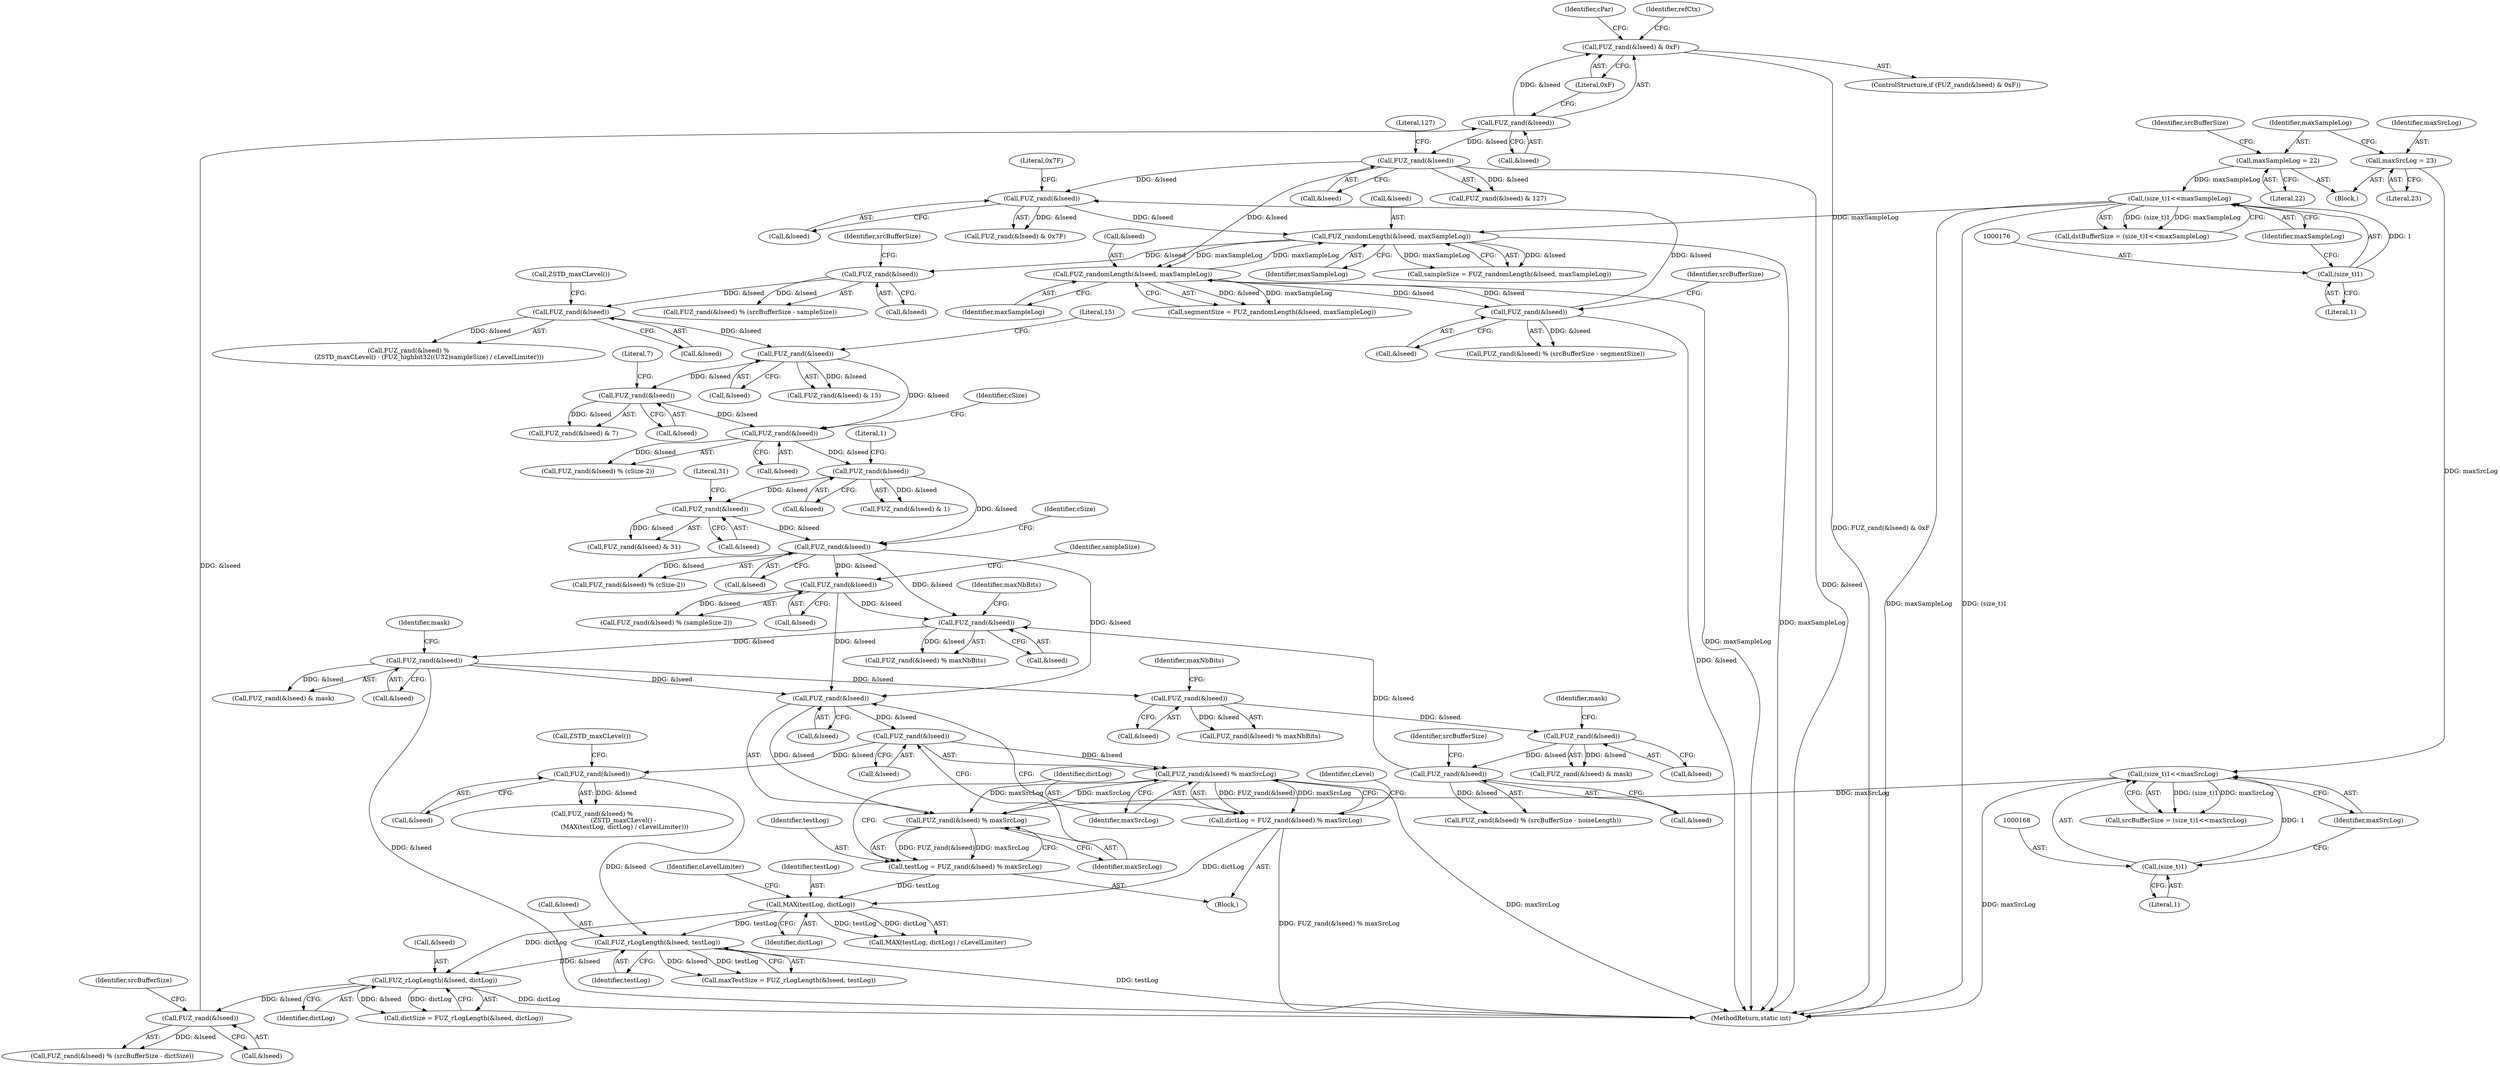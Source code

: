 digraph "0_zstd_3e5cdf1b6a85843e991d7d10f6a2567c15580da0_3@API" {
"1001131" [label="(Call,FUZ_rand(&lseed) & 0xF)"];
"1001132" [label="(Call,FUZ_rand(&lseed))"];
"1001113" [label="(Call,FUZ_rand(&lseed))"];
"1001104" [label="(Call,FUZ_rLogLength(&lseed, dictLog))"];
"1001089" [label="(Call,FUZ_rLogLength(&lseed, testLog))"];
"1001076" [label="(Call,FUZ_rand(&lseed))"];
"1001067" [label="(Call,FUZ_rand(&lseed))"];
"1001059" [label="(Call,FUZ_rand(&lseed))"];
"1000919" [label="(Call,FUZ_rand(&lseed))"];
"1000903" [label="(Call,FUZ_rand(&lseed))"];
"1000828" [label="(Call,FUZ_rand(&lseed))"];
"1000771" [label="(Call,FUZ_rand(&lseed))"];
"1000709" [label="(Call,FUZ_rand(&lseed))"];
"1000702" [label="(Call,FUZ_rand(&lseed))"];
"1000593" [label="(Call,FUZ_rand(&lseed))"];
"1000547" [label="(Call,FUZ_rand(&lseed))"];
"1000529" [label="(Call,FUZ_rand(&lseed))"];
"1000505" [label="(Call,FUZ_rand(&lseed))"];
"1000485" [label="(Call,FUZ_randomLength(&lseed, maxSampleLog))"];
"1000435" [label="(Call,FUZ_rand(&lseed))"];
"1001179" [label="(Call,FUZ_rand(&lseed))"];
"1001219" [label="(Call,FUZ_rand(&lseed))"];
"1001211" [label="(Call,FUZ_randomLength(&lseed, maxSampleLog))"];
"1000174" [label="(Call,(size_t)1<<maxSampleLog)"];
"1000175" [label="(Call,(size_t)1)"];
"1000160" [label="(Call,maxSampleLog = 22)"];
"1000557" [label="(Call,FUZ_rand(&lseed))"];
"1000979" [label="(Call,FUZ_rand(&lseed))"];
"1000962" [label="(Call,FUZ_rand(&lseed))"];
"1000936" [label="(Call,FUZ_rand(&lseed))"];
"1001082" [label="(Call,MAX(testLog, dictLog))"];
"1001056" [label="(Call,testLog = FUZ_rand(&lseed) % maxSrcLog)"];
"1001058" [label="(Call,FUZ_rand(&lseed) % maxSrcLog)"];
"1001066" [label="(Call,FUZ_rand(&lseed) % maxSrcLog)"];
"1000166" [label="(Call,(size_t)1<<maxSrcLog)"];
"1000167" [label="(Call,(size_t)1)"];
"1000156" [label="(Call,maxSrcLog = 23)"];
"1001064" [label="(Call,dictLog = FUZ_rand(&lseed) % maxSrcLog)"];
"1001105" [label="(Call,&lseed)"];
"1000177" [label="(Literal,1)"];
"1000827" [label="(Call,FUZ_rand(&lseed) % (sampleSize-2))"];
"1000438" [label="(Literal,0x7F)"];
"1001058" [label="(Call,FUZ_rand(&lseed) % maxSrcLog)"];
"1000597" [label="(Identifier,cSize)"];
"1001080" [label="(Call,ZSTD_maxCLevel())"];
"1001070" [label="(Identifier,maxSrcLog)"];
"1000166" [label="(Call,(size_t)1<<maxSrcLog)"];
"1000963" [label="(Call,&lseed)"];
"1001180" [label="(Call,&lseed)"];
"1001057" [label="(Identifier,testLog)"];
"1000547" [label="(Call,FUZ_rand(&lseed))"];
"1001082" [label="(Call,MAX(testLog, dictLog))"];
"1000710" [label="(Call,&lseed)"];
"1000962" [label="(Call,FUZ_rand(&lseed))"];
"1000548" [label="(Call,&lseed)"];
"1001147" [label="(Identifier,cPar)"];
"1001104" [label="(Call,FUZ_rLogLength(&lseed, dictLog))"];
"1001112" [label="(Call,FUZ_rand(&lseed) % (srcBufferSize - dictSize))"];
"1000978" [label="(Call,FUZ_rand(&lseed) % (srcBufferSize - noiseLength))"];
"1000918" [label="(Call,FUZ_rand(&lseed) & mask)"];
"1000175" [label="(Call,(size_t)1)"];
"1000961" [label="(Call,FUZ_rand(&lseed) & mask)"];
"1001073" [label="(Identifier,cLevel)"];
"1001075" [label="(Call,FUZ_rand(&lseed) %\n                                (ZSTD_maxCLevel() -\n                                 (MAX(testLog, dictLog) / cLevelLimiter)))"];
"1001214" [label="(Identifier,maxSampleLog)"];
"1000434" [label="(Call,FUZ_rand(&lseed) & 0x7F)"];
"1000172" [label="(Call,dstBufferSize = (size_t)1<<maxSampleLog)"];
"1000506" [label="(Call,&lseed)"];
"1000486" [label="(Call,&lseed)"];
"1000594" [label="(Call,&lseed)"];
"1000935" [label="(Call,FUZ_rand(&lseed) % maxNbBits)"];
"1001178" [label="(Call,FUZ_rand(&lseed) & 127)"];
"1001102" [label="(Call,dictSize = FUZ_rLogLength(&lseed, dictLog))"];
"1000165" [label="(Identifier,srcBufferSize)"];
"1000560" [label="(Literal,7)"];
"1001211" [label="(Call,FUZ_randomLength(&lseed, maxSampleLog))"];
"1001212" [label="(Call,&lseed)"];
"1001131" [label="(Call,FUZ_rand(&lseed) & 0xF)"];
"1000906" [label="(Identifier,maxNbBits)"];
"1000770" [label="(Call,FUZ_rand(&lseed) % (cSize-2))"];
"1000592" [label="(Call,FUZ_rand(&lseed) % (cSize-2))"];
"1001135" [label="(Literal,0xF)"];
"1001107" [label="(Identifier,dictLog)"];
"1001179" [label="(Call,FUZ_rand(&lseed))"];
"1000983" [label="(Identifier,srcBufferSize)"];
"1001066" [label="(Call,FUZ_rand(&lseed) % maxSrcLog)"];
"1000832" [label="(Identifier,sampleSize)"];
"1000939" [label="(Identifier,maxNbBits)"];
"1000829" [label="(Call,&lseed)"];
"1001209" [label="(Call,segmentSize = FUZ_randomLength(&lseed, maxSampleLog))"];
"1000505" [label="(Call,FUZ_rand(&lseed))"];
"1001060" [label="(Call,&lseed)"];
"1001486" [label="(MethodReturn,static int)"];
"1001062" [label="(Identifier,maxSrcLog)"];
"1000922" [label="(Identifier,mask)"];
"1000485" [label="(Call,FUZ_randomLength(&lseed, maxSampleLog))"];
"1000162" [label="(Literal,22)"];
"1000157" [label="(Identifier,maxSrcLog)"];
"1000550" [label="(Literal,15)"];
"1000937" [label="(Call,&lseed)"];
"1000920" [label="(Call,&lseed)"];
"1001085" [label="(Identifier,cLevelLimiter)"];
"1001113" [label="(Call,FUZ_rand(&lseed))"];
"1000904" [label="(Call,&lseed)"];
"1000530" [label="(Call,&lseed)"];
"1001218" [label="(Call,FUZ_rand(&lseed) % (srcBufferSize - segmentSize))"];
"1000154" [label="(Block,)"];
"1001054" [label="(Block,)"];
"1001223" [label="(Identifier,srcBufferSize)"];
"1000705" [label="(Literal,1)"];
"1000903" [label="(Call,FUZ_rand(&lseed))"];
"1000169" [label="(Literal,1)"];
"1001130" [label="(ControlStructure,if (FUZ_rand(&lseed) & 0xF))"];
"1000161" [label="(Identifier,maxSampleLog)"];
"1001132" [label="(Call,FUZ_rand(&lseed))"];
"1001092" [label="(Identifier,testLog)"];
"1001081" [label="(Call,MAX(testLog, dictLog) / cLevelLimiter)"];
"1000488" [label="(Identifier,maxSampleLog)"];
"1000709" [label="(Call,FUZ_rand(&lseed))"];
"1000919" [label="(Call,FUZ_rand(&lseed))"];
"1000902" [label="(Call,FUZ_rand(&lseed) % maxNbBits)"];
"1001083" [label="(Identifier,testLog)"];
"1000435" [label="(Call,FUZ_rand(&lseed))"];
"1000558" [label="(Call,&lseed)"];
"1001114" [label="(Call,&lseed)"];
"1000979" [label="(Call,FUZ_rand(&lseed))"];
"1000557" [label="(Call,FUZ_rand(&lseed))"];
"1000771" [label="(Call,FUZ_rand(&lseed))"];
"1000936" [label="(Call,FUZ_rand(&lseed))"];
"1000170" [label="(Identifier,maxSrcLog)"];
"1000546" [label="(Call,FUZ_rand(&lseed) & 15)"];
"1001220" [label="(Call,&lseed)"];
"1001067" [label="(Call,FUZ_rand(&lseed))"];
"1000483" [label="(Call,sampleSize = FUZ_randomLength(&lseed, maxSampleLog))"];
"1000158" [label="(Literal,23)"];
"1001219" [label="(Call,FUZ_rand(&lseed))"];
"1001139" [label="(Identifier,refCtx)"];
"1001056" [label="(Call,testLog = FUZ_rand(&lseed) % maxSrcLog)"];
"1001090" [label="(Call,&lseed)"];
"1000529" [label="(Call,FUZ_rand(&lseed))"];
"1001087" [label="(Call,maxTestSize = FUZ_rLogLength(&lseed, testLog))"];
"1000156" [label="(Call,maxSrcLog = 23)"];
"1001089" [label="(Call,FUZ_rLogLength(&lseed, testLog))"];
"1000703" [label="(Call,&lseed)"];
"1000436" [label="(Call,&lseed)"];
"1001064" [label="(Call,dictLog = FUZ_rand(&lseed) % maxSrcLog)"];
"1001117" [label="(Identifier,srcBufferSize)"];
"1000509" [label="(Identifier,srcBufferSize)"];
"1000708" [label="(Call,FUZ_rand(&lseed) & 31)"];
"1000712" [label="(Literal,31)"];
"1000980" [label="(Call,&lseed)"];
"1000164" [label="(Call,srcBufferSize = (size_t)1<<maxSrcLog)"];
"1000174" [label="(Call,(size_t)1<<maxSampleLog)"];
"1001068" [label="(Call,&lseed)"];
"1001065" [label="(Identifier,dictLog)"];
"1000178" [label="(Identifier,maxSampleLog)"];
"1001059" [label="(Call,FUZ_rand(&lseed))"];
"1000593" [label="(Call,FUZ_rand(&lseed))"];
"1000775" [label="(Identifier,cSize)"];
"1001077" [label="(Call,&lseed)"];
"1000528" [label="(Call,FUZ_rand(&lseed) %\n                     (ZSTD_maxCLevel() - (FUZ_highbit32((U32)sampleSize) / cLevelLimiter)))"];
"1000772" [label="(Call,&lseed)"];
"1001076" [label="(Call,FUZ_rand(&lseed))"];
"1001182" [label="(Literal,127)"];
"1000556" [label="(Call,FUZ_rand(&lseed) & 7)"];
"1000702" [label="(Call,FUZ_rand(&lseed))"];
"1000701" [label="(Call,FUZ_rand(&lseed) & 1)"];
"1000504" [label="(Call,FUZ_rand(&lseed) % (srcBufferSize - sampleSize))"];
"1000965" [label="(Identifier,mask)"];
"1000828" [label="(Call,FUZ_rand(&lseed))"];
"1000160" [label="(Call,maxSampleLog = 22)"];
"1001133" [label="(Call,&lseed)"];
"1000167" [label="(Call,(size_t)1)"];
"1001084" [label="(Identifier,dictLog)"];
"1000533" [label="(Call,ZSTD_maxCLevel())"];
"1001131" -> "1001130"  [label="AST: "];
"1001131" -> "1001135"  [label="CFG: "];
"1001132" -> "1001131"  [label="AST: "];
"1001135" -> "1001131"  [label="AST: "];
"1001139" -> "1001131"  [label="CFG: "];
"1001147" -> "1001131"  [label="CFG: "];
"1001131" -> "1001486"  [label="DDG: FUZ_rand(&lseed) & 0xF"];
"1001132" -> "1001131"  [label="DDG: &lseed"];
"1001132" -> "1001133"  [label="CFG: "];
"1001133" -> "1001132"  [label="AST: "];
"1001135" -> "1001132"  [label="CFG: "];
"1001113" -> "1001132"  [label="DDG: &lseed"];
"1001132" -> "1001179"  [label="DDG: &lseed"];
"1001113" -> "1001112"  [label="AST: "];
"1001113" -> "1001114"  [label="CFG: "];
"1001114" -> "1001113"  [label="AST: "];
"1001117" -> "1001113"  [label="CFG: "];
"1001113" -> "1001112"  [label="DDG: &lseed"];
"1001104" -> "1001113"  [label="DDG: &lseed"];
"1001104" -> "1001102"  [label="AST: "];
"1001104" -> "1001107"  [label="CFG: "];
"1001105" -> "1001104"  [label="AST: "];
"1001107" -> "1001104"  [label="AST: "];
"1001102" -> "1001104"  [label="CFG: "];
"1001104" -> "1001486"  [label="DDG: dictLog"];
"1001104" -> "1001102"  [label="DDG: &lseed"];
"1001104" -> "1001102"  [label="DDG: dictLog"];
"1001089" -> "1001104"  [label="DDG: &lseed"];
"1001082" -> "1001104"  [label="DDG: dictLog"];
"1001089" -> "1001087"  [label="AST: "];
"1001089" -> "1001092"  [label="CFG: "];
"1001090" -> "1001089"  [label="AST: "];
"1001092" -> "1001089"  [label="AST: "];
"1001087" -> "1001089"  [label="CFG: "];
"1001089" -> "1001486"  [label="DDG: testLog"];
"1001089" -> "1001087"  [label="DDG: &lseed"];
"1001089" -> "1001087"  [label="DDG: testLog"];
"1001076" -> "1001089"  [label="DDG: &lseed"];
"1001082" -> "1001089"  [label="DDG: testLog"];
"1001076" -> "1001075"  [label="AST: "];
"1001076" -> "1001077"  [label="CFG: "];
"1001077" -> "1001076"  [label="AST: "];
"1001080" -> "1001076"  [label="CFG: "];
"1001076" -> "1001075"  [label="DDG: &lseed"];
"1001067" -> "1001076"  [label="DDG: &lseed"];
"1001067" -> "1001066"  [label="AST: "];
"1001067" -> "1001068"  [label="CFG: "];
"1001068" -> "1001067"  [label="AST: "];
"1001070" -> "1001067"  [label="CFG: "];
"1001067" -> "1001066"  [label="DDG: &lseed"];
"1001059" -> "1001067"  [label="DDG: &lseed"];
"1001059" -> "1001058"  [label="AST: "];
"1001059" -> "1001060"  [label="CFG: "];
"1001060" -> "1001059"  [label="AST: "];
"1001062" -> "1001059"  [label="CFG: "];
"1001059" -> "1001058"  [label="DDG: &lseed"];
"1000919" -> "1001059"  [label="DDG: &lseed"];
"1000828" -> "1001059"  [label="DDG: &lseed"];
"1000771" -> "1001059"  [label="DDG: &lseed"];
"1000919" -> "1000918"  [label="AST: "];
"1000919" -> "1000920"  [label="CFG: "];
"1000920" -> "1000919"  [label="AST: "];
"1000922" -> "1000919"  [label="CFG: "];
"1000919" -> "1001486"  [label="DDG: &lseed"];
"1000919" -> "1000918"  [label="DDG: &lseed"];
"1000903" -> "1000919"  [label="DDG: &lseed"];
"1000919" -> "1000936"  [label="DDG: &lseed"];
"1000903" -> "1000902"  [label="AST: "];
"1000903" -> "1000904"  [label="CFG: "];
"1000904" -> "1000903"  [label="AST: "];
"1000906" -> "1000903"  [label="CFG: "];
"1000903" -> "1000902"  [label="DDG: &lseed"];
"1000828" -> "1000903"  [label="DDG: &lseed"];
"1000979" -> "1000903"  [label="DDG: &lseed"];
"1000771" -> "1000903"  [label="DDG: &lseed"];
"1000828" -> "1000827"  [label="AST: "];
"1000828" -> "1000829"  [label="CFG: "];
"1000829" -> "1000828"  [label="AST: "];
"1000832" -> "1000828"  [label="CFG: "];
"1000828" -> "1000827"  [label="DDG: &lseed"];
"1000771" -> "1000828"  [label="DDG: &lseed"];
"1000771" -> "1000770"  [label="AST: "];
"1000771" -> "1000772"  [label="CFG: "];
"1000772" -> "1000771"  [label="AST: "];
"1000775" -> "1000771"  [label="CFG: "];
"1000771" -> "1000770"  [label="DDG: &lseed"];
"1000709" -> "1000771"  [label="DDG: &lseed"];
"1000702" -> "1000771"  [label="DDG: &lseed"];
"1000709" -> "1000708"  [label="AST: "];
"1000709" -> "1000710"  [label="CFG: "];
"1000710" -> "1000709"  [label="AST: "];
"1000712" -> "1000709"  [label="CFG: "];
"1000709" -> "1000708"  [label="DDG: &lseed"];
"1000702" -> "1000709"  [label="DDG: &lseed"];
"1000702" -> "1000701"  [label="AST: "];
"1000702" -> "1000703"  [label="CFG: "];
"1000703" -> "1000702"  [label="AST: "];
"1000705" -> "1000702"  [label="CFG: "];
"1000702" -> "1000701"  [label="DDG: &lseed"];
"1000593" -> "1000702"  [label="DDG: &lseed"];
"1000593" -> "1000592"  [label="AST: "];
"1000593" -> "1000594"  [label="CFG: "];
"1000594" -> "1000593"  [label="AST: "];
"1000597" -> "1000593"  [label="CFG: "];
"1000593" -> "1000592"  [label="DDG: &lseed"];
"1000547" -> "1000593"  [label="DDG: &lseed"];
"1000557" -> "1000593"  [label="DDG: &lseed"];
"1000547" -> "1000546"  [label="AST: "];
"1000547" -> "1000548"  [label="CFG: "];
"1000548" -> "1000547"  [label="AST: "];
"1000550" -> "1000547"  [label="CFG: "];
"1000547" -> "1000546"  [label="DDG: &lseed"];
"1000529" -> "1000547"  [label="DDG: &lseed"];
"1000547" -> "1000557"  [label="DDG: &lseed"];
"1000529" -> "1000528"  [label="AST: "];
"1000529" -> "1000530"  [label="CFG: "];
"1000530" -> "1000529"  [label="AST: "];
"1000533" -> "1000529"  [label="CFG: "];
"1000529" -> "1000528"  [label="DDG: &lseed"];
"1000505" -> "1000529"  [label="DDG: &lseed"];
"1000505" -> "1000504"  [label="AST: "];
"1000505" -> "1000506"  [label="CFG: "];
"1000506" -> "1000505"  [label="AST: "];
"1000509" -> "1000505"  [label="CFG: "];
"1000505" -> "1000504"  [label="DDG: &lseed"];
"1000485" -> "1000505"  [label="DDG: &lseed"];
"1000485" -> "1000483"  [label="AST: "];
"1000485" -> "1000488"  [label="CFG: "];
"1000486" -> "1000485"  [label="AST: "];
"1000488" -> "1000485"  [label="AST: "];
"1000483" -> "1000485"  [label="CFG: "];
"1000485" -> "1001486"  [label="DDG: maxSampleLog"];
"1000485" -> "1000483"  [label="DDG: &lseed"];
"1000485" -> "1000483"  [label="DDG: maxSampleLog"];
"1000435" -> "1000485"  [label="DDG: &lseed"];
"1000174" -> "1000485"  [label="DDG: maxSampleLog"];
"1001211" -> "1000485"  [label="DDG: maxSampleLog"];
"1000485" -> "1001211"  [label="DDG: maxSampleLog"];
"1000435" -> "1000434"  [label="AST: "];
"1000435" -> "1000436"  [label="CFG: "];
"1000436" -> "1000435"  [label="AST: "];
"1000438" -> "1000435"  [label="CFG: "];
"1000435" -> "1000434"  [label="DDG: &lseed"];
"1001179" -> "1000435"  [label="DDG: &lseed"];
"1001219" -> "1000435"  [label="DDG: &lseed"];
"1001179" -> "1001178"  [label="AST: "];
"1001179" -> "1001180"  [label="CFG: "];
"1001180" -> "1001179"  [label="AST: "];
"1001182" -> "1001179"  [label="CFG: "];
"1001179" -> "1001486"  [label="DDG: &lseed"];
"1001179" -> "1001178"  [label="DDG: &lseed"];
"1001179" -> "1001211"  [label="DDG: &lseed"];
"1001219" -> "1001218"  [label="AST: "];
"1001219" -> "1001220"  [label="CFG: "];
"1001220" -> "1001219"  [label="AST: "];
"1001223" -> "1001219"  [label="CFG: "];
"1001219" -> "1001486"  [label="DDG: &lseed"];
"1001219" -> "1001211"  [label="DDG: &lseed"];
"1001219" -> "1001218"  [label="DDG: &lseed"];
"1001211" -> "1001219"  [label="DDG: &lseed"];
"1001211" -> "1001209"  [label="AST: "];
"1001211" -> "1001214"  [label="CFG: "];
"1001212" -> "1001211"  [label="AST: "];
"1001214" -> "1001211"  [label="AST: "];
"1001209" -> "1001211"  [label="CFG: "];
"1001211" -> "1001486"  [label="DDG: maxSampleLog"];
"1001211" -> "1001209"  [label="DDG: &lseed"];
"1001211" -> "1001209"  [label="DDG: maxSampleLog"];
"1000174" -> "1000172"  [label="AST: "];
"1000174" -> "1000178"  [label="CFG: "];
"1000175" -> "1000174"  [label="AST: "];
"1000178" -> "1000174"  [label="AST: "];
"1000172" -> "1000174"  [label="CFG: "];
"1000174" -> "1001486"  [label="DDG: maxSampleLog"];
"1000174" -> "1001486"  [label="DDG: (size_t)1"];
"1000174" -> "1000172"  [label="DDG: (size_t)1"];
"1000174" -> "1000172"  [label="DDG: maxSampleLog"];
"1000175" -> "1000174"  [label="DDG: 1"];
"1000160" -> "1000174"  [label="DDG: maxSampleLog"];
"1000175" -> "1000177"  [label="CFG: "];
"1000176" -> "1000175"  [label="AST: "];
"1000177" -> "1000175"  [label="AST: "];
"1000178" -> "1000175"  [label="CFG: "];
"1000160" -> "1000154"  [label="AST: "];
"1000160" -> "1000162"  [label="CFG: "];
"1000161" -> "1000160"  [label="AST: "];
"1000162" -> "1000160"  [label="AST: "];
"1000165" -> "1000160"  [label="CFG: "];
"1000557" -> "1000556"  [label="AST: "];
"1000557" -> "1000558"  [label="CFG: "];
"1000558" -> "1000557"  [label="AST: "];
"1000560" -> "1000557"  [label="CFG: "];
"1000557" -> "1000556"  [label="DDG: &lseed"];
"1000979" -> "1000978"  [label="AST: "];
"1000979" -> "1000980"  [label="CFG: "];
"1000980" -> "1000979"  [label="AST: "];
"1000983" -> "1000979"  [label="CFG: "];
"1000979" -> "1000978"  [label="DDG: &lseed"];
"1000962" -> "1000979"  [label="DDG: &lseed"];
"1000962" -> "1000961"  [label="AST: "];
"1000962" -> "1000963"  [label="CFG: "];
"1000963" -> "1000962"  [label="AST: "];
"1000965" -> "1000962"  [label="CFG: "];
"1000962" -> "1000961"  [label="DDG: &lseed"];
"1000936" -> "1000962"  [label="DDG: &lseed"];
"1000936" -> "1000935"  [label="AST: "];
"1000936" -> "1000937"  [label="CFG: "];
"1000937" -> "1000936"  [label="AST: "];
"1000939" -> "1000936"  [label="CFG: "];
"1000936" -> "1000935"  [label="DDG: &lseed"];
"1001082" -> "1001081"  [label="AST: "];
"1001082" -> "1001084"  [label="CFG: "];
"1001083" -> "1001082"  [label="AST: "];
"1001084" -> "1001082"  [label="AST: "];
"1001085" -> "1001082"  [label="CFG: "];
"1001082" -> "1001081"  [label="DDG: testLog"];
"1001082" -> "1001081"  [label="DDG: dictLog"];
"1001056" -> "1001082"  [label="DDG: testLog"];
"1001064" -> "1001082"  [label="DDG: dictLog"];
"1001056" -> "1001054"  [label="AST: "];
"1001056" -> "1001058"  [label="CFG: "];
"1001057" -> "1001056"  [label="AST: "];
"1001058" -> "1001056"  [label="AST: "];
"1001065" -> "1001056"  [label="CFG: "];
"1001058" -> "1001056"  [label="DDG: FUZ_rand(&lseed)"];
"1001058" -> "1001056"  [label="DDG: maxSrcLog"];
"1001058" -> "1001062"  [label="CFG: "];
"1001062" -> "1001058"  [label="AST: "];
"1001066" -> "1001058"  [label="DDG: maxSrcLog"];
"1000166" -> "1001058"  [label="DDG: maxSrcLog"];
"1001058" -> "1001066"  [label="DDG: maxSrcLog"];
"1001066" -> "1001064"  [label="AST: "];
"1001066" -> "1001070"  [label="CFG: "];
"1001070" -> "1001066"  [label="AST: "];
"1001064" -> "1001066"  [label="CFG: "];
"1001066" -> "1001486"  [label="DDG: maxSrcLog"];
"1001066" -> "1001064"  [label="DDG: FUZ_rand(&lseed)"];
"1001066" -> "1001064"  [label="DDG: maxSrcLog"];
"1000166" -> "1000164"  [label="AST: "];
"1000166" -> "1000170"  [label="CFG: "];
"1000167" -> "1000166"  [label="AST: "];
"1000170" -> "1000166"  [label="AST: "];
"1000164" -> "1000166"  [label="CFG: "];
"1000166" -> "1001486"  [label="DDG: maxSrcLog"];
"1000166" -> "1000164"  [label="DDG: (size_t)1"];
"1000166" -> "1000164"  [label="DDG: maxSrcLog"];
"1000167" -> "1000166"  [label="DDG: 1"];
"1000156" -> "1000166"  [label="DDG: maxSrcLog"];
"1000167" -> "1000169"  [label="CFG: "];
"1000168" -> "1000167"  [label="AST: "];
"1000169" -> "1000167"  [label="AST: "];
"1000170" -> "1000167"  [label="CFG: "];
"1000156" -> "1000154"  [label="AST: "];
"1000156" -> "1000158"  [label="CFG: "];
"1000157" -> "1000156"  [label="AST: "];
"1000158" -> "1000156"  [label="AST: "];
"1000161" -> "1000156"  [label="CFG: "];
"1001064" -> "1001054"  [label="AST: "];
"1001065" -> "1001064"  [label="AST: "];
"1001073" -> "1001064"  [label="CFG: "];
"1001064" -> "1001486"  [label="DDG: FUZ_rand(&lseed) % maxSrcLog"];
}
